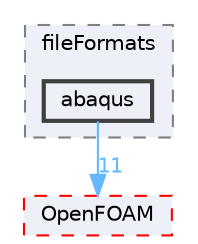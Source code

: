 digraph "src/fileFormats/abaqus"
{
 // LATEX_PDF_SIZE
  bgcolor="transparent";
  edge [fontname=Helvetica,fontsize=10,labelfontname=Helvetica,labelfontsize=10];
  node [fontname=Helvetica,fontsize=10,shape=box,height=0.2,width=0.4];
  compound=true
  subgraph clusterdir_b05602f37bb521a7142c0a3e200b5f35 {
    graph [ bgcolor="#edf0f7", pencolor="grey50", label="fileFormats", fontname=Helvetica,fontsize=10 style="filled,dashed", URL="dir_b05602f37bb521a7142c0a3e200b5f35.html",tooltip=""]
  dir_52c0a77eaabe5804709e47522c64be5c [label="abaqus", fillcolor="#edf0f7", color="grey25", style="filled,bold", URL="dir_52c0a77eaabe5804709e47522c64be5c.html",tooltip=""];
  }
  dir_c5473ff19b20e6ec4dfe5c310b3778a8 [label="OpenFOAM", fillcolor="#edf0f7", color="red", style="filled,dashed", URL="dir_c5473ff19b20e6ec4dfe5c310b3778a8.html",tooltip=""];
  dir_52c0a77eaabe5804709e47522c64be5c->dir_c5473ff19b20e6ec4dfe5c310b3778a8 [headlabel="11", labeldistance=1.5 headhref="dir_000001_002695.html" href="dir_000001_002695.html" color="steelblue1" fontcolor="steelblue1"];
}
